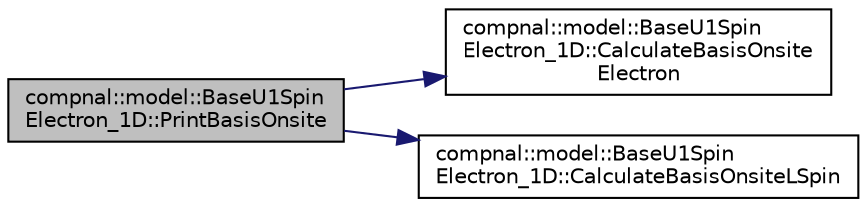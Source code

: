 digraph "compnal::model::BaseU1SpinElectron_1D::PrintBasisOnsite"
{
 // INTERACTIVE_SVG=YES
 // LATEX_PDF_SIZE
  edge [fontname="Helvetica",fontsize="10",labelfontname="Helvetica",labelfontsize="10"];
  node [fontname="Helvetica",fontsize="10",shape=record];
  rankdir="LR";
  Node1 [label="compnal::model::BaseU1Spin\lElectron_1D::PrintBasisOnsite",height=0.2,width=0.4,color="black", fillcolor="grey75", style="filled", fontcolor="black",tooltip="Print the onsite bases."];
  Node1 -> Node2 [color="midnightblue",fontsize="10",style="solid",fontname="Helvetica"];
  Node2 [label="compnal::model::BaseU1Spin\lElectron_1D::CalculateBasisOnsite\lElectron",height=0.2,width=0.4,color="black", fillcolor="white", style="filled",URL="$de/d75/classcompnal_1_1model_1_1_base_u1_spin_electron__1_d.html#a24cd17110e9bf7bfb6426f8673adb861",tooltip="Calculate onsite basis for the electrons from an onsite basis."];
  Node1 -> Node3 [color="midnightblue",fontsize="10",style="solid",fontname="Helvetica"];
  Node3 [label="compnal::model::BaseU1Spin\lElectron_1D::CalculateBasisOnsiteLSpin",height=0.2,width=0.4,color="black", fillcolor="white", style="filled",URL="$de/d75/classcompnal_1_1model_1_1_base_u1_spin_electron__1_d.html#ab394e032a5a04a56113089945f9f1573",tooltip="Calculate onsite basis for the loca spins from an onsite basis."];
}
